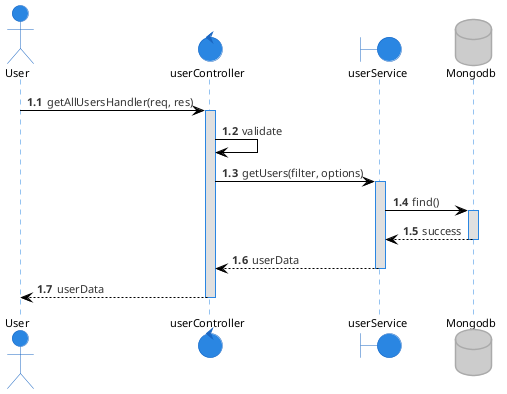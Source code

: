 @startuml getAllUser
!theme reddress-lightblue

autonumber 1.1
actor User
control  userController
boundary userService
database Mongodb

User -> userController: getAllUsersHandler(req, res)
activate userController
userController -> userController: validate
userController -> userService: getUsers(filter, options)
activate userService
userService -> Mongodb: find()
activate Mongodb
Mongodb --> userService: success
deactivate Mongodb
userService --> userController: userData
deactivate userService
userController --> User: userData
deactivate userController

@enduml

